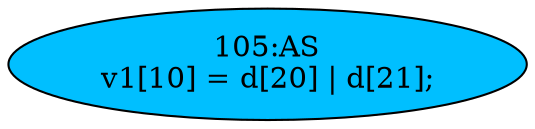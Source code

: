 strict digraph "" {
	node [label="\N"];
	"105:AS"	 [ast="<pyverilog.vparser.ast.Assign object at 0x7fee2312ad90>",
		def_var="['v1']",
		fillcolor=deepskyblue,
		label="105:AS
v1[10] = d[20] | d[21];",
		statements="[]",
		style=filled,
		typ=Assign,
		use_var="['d', 'd']"];
}
